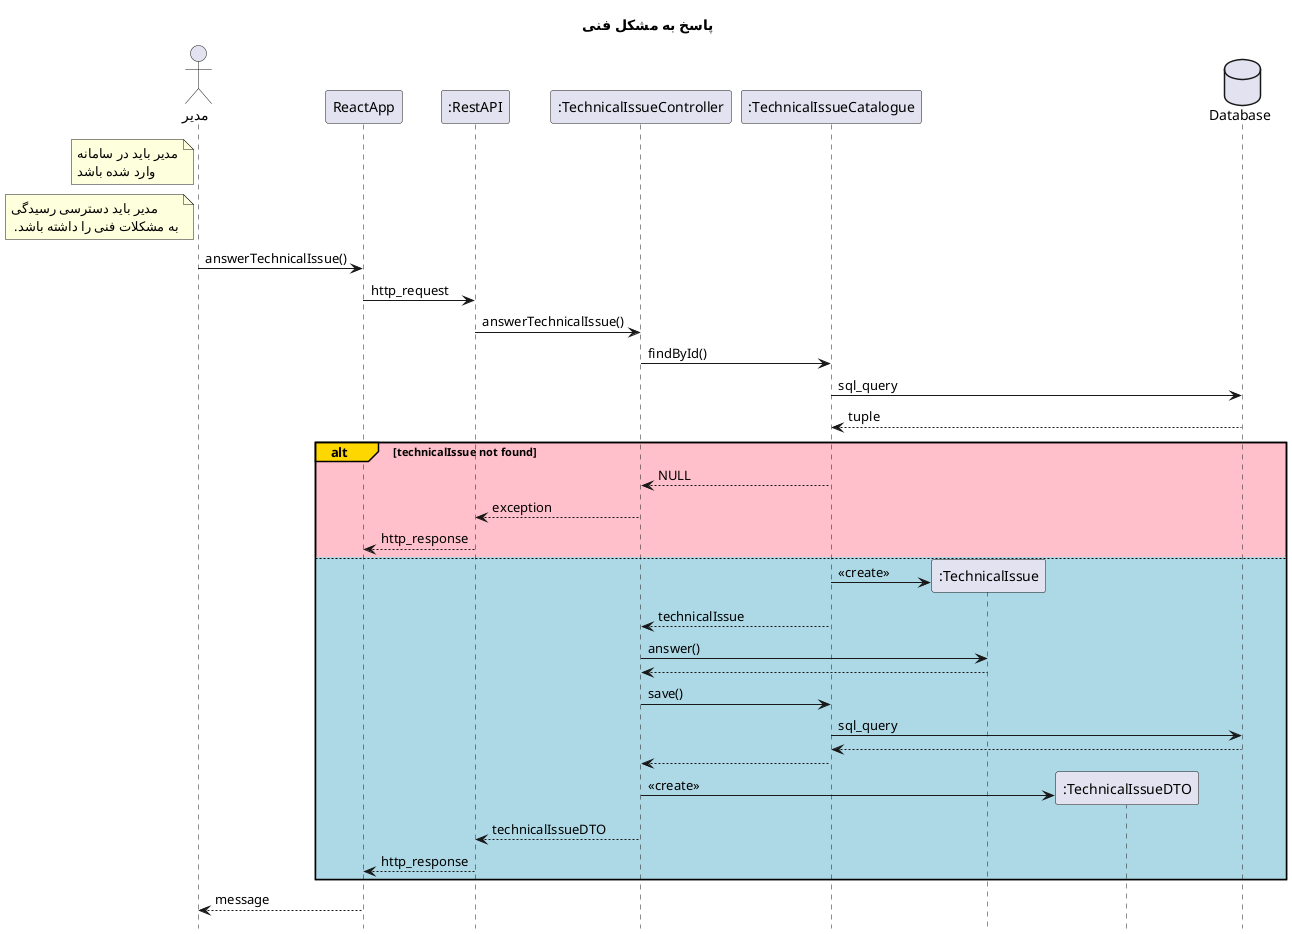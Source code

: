 @startuml logout
hide footbox
title "پاسخ به مشکل فنی"
actor "مدیر" as root
participant ReactApp
participant ":RestAPI" as RestAPI
participant ":TechnicalIssueController" as TechnicalIssueController
participant ":TechnicalIssueCatalogue" as TechnicalIssueCatalogue
participant ":TechnicalIssue" as TechnicalIssue
participant ":TechnicalIssueDTO" as TechnicalIssueDTO
database Database

note left of root
    مدیر باید در سامانه
    وارد شده باشد
end note
note left of root
     مدیر باید دسترسی رسیدگی
  به مشکلات فنی را داشته باشد. 
end note

root -> ReactApp: answerTechnicalIssue()
ReactApp -> RestAPI : http_request
RestAPI -> TechnicalIssueController: answerTechnicalIssue()
TechnicalIssueController -> TechnicalIssueCatalogue : findById()
TechnicalIssueCatalogue -> Database : sql_query
return tuple
alt#Gold #Pink technicalIssue not found

    TechnicalIssueCatalogue --> TechnicalIssueController: NULL
    TechnicalIssueController --> RestAPI: exception
    RestAPI --> ReactApp : http_response

else #LightBlue

    TechnicalIssueCatalogue -> TechnicalIssue ** :<<create>>
    TechnicalIssueCatalogue --> TechnicalIssueController : technicalIssue
    TechnicalIssueController -> TechnicalIssue: answer()
    return
    TechnicalIssueController -> TechnicalIssueCatalogue : save()
    TechnicalIssueCatalogue -> Database :sql_query
    return 
    TechnicalIssueCatalogue --> TechnicalIssueController
    TechnicalIssueController -> TechnicalIssueDTO **: <<create>>
    TechnicalIssueController --> RestAPI: technicalIssueDTO
    RestAPI --> ReactApp : http_response

end
ReactApp --> root: message

@enduml
